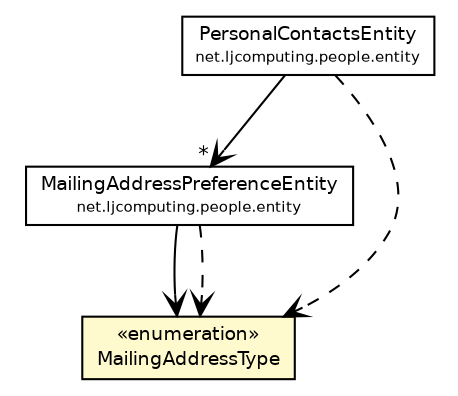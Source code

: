 #!/usr/local/bin/dot
#
# Class diagram 
# Generated by UMLGraph version R5_6 (http://www.umlgraph.org/)
#

digraph G {
	edge [fontname="Helvetica",fontsize=10,labelfontname="Helvetica",labelfontsize=10];
	node [fontname="Helvetica",fontsize=10,shape=plaintext];
	nodesep=0.25;
	ranksep=0.5;
	// net.ljcomputing.people.entity.PersonalContactsEntity
	c1003 [label=<<table title="net.ljcomputing.people.entity.PersonalContactsEntity" border="0" cellborder="1" cellspacing="0" cellpadding="2" port="p" href="../entity/PersonalContactsEntity.html">
		<tr><td><table border="0" cellspacing="0" cellpadding="1">
<tr><td align="center" balign="center"> PersonalContactsEntity </td></tr>
<tr><td align="center" balign="center"><font point-size="7.0"> net.ljcomputing.people.entity </font></td></tr>
		</table></td></tr>
		</table>>, URL="../entity/PersonalContactsEntity.html", fontname="Helvetica", fontcolor="black", fontsize=9.0];
	// net.ljcomputing.people.entity.MailingAddressPreferenceEntity
	c1010 [label=<<table title="net.ljcomputing.people.entity.MailingAddressPreferenceEntity" border="0" cellborder="1" cellspacing="0" cellpadding="2" port="p" href="../entity/MailingAddressPreferenceEntity.html">
		<tr><td><table border="0" cellspacing="0" cellpadding="1">
<tr><td align="center" balign="center"> MailingAddressPreferenceEntity </td></tr>
<tr><td align="center" balign="center"><font point-size="7.0"> net.ljcomputing.people.entity </font></td></tr>
		</table></td></tr>
		</table>>, URL="../entity/MailingAddressPreferenceEntity.html", fontname="Helvetica", fontcolor="black", fontsize=9.0];
	// net.ljcomputing.people.domain.MailingAddressType
	c1015 [label=<<table title="net.ljcomputing.people.domain.MailingAddressType" border="0" cellborder="1" cellspacing="0" cellpadding="2" port="p" bgcolor="lemonChiffon" href="./MailingAddressType.html">
		<tr><td><table border="0" cellspacing="0" cellpadding="1">
<tr><td align="center" balign="center"> &#171;enumeration&#187; </td></tr>
<tr><td align="center" balign="center"> MailingAddressType </td></tr>
		</table></td></tr>
		</table>>, URL="./MailingAddressType.html", fontname="Helvetica", fontcolor="black", fontsize=9.0];
	// net.ljcomputing.people.entity.PersonalContactsEntity NAVASSOC net.ljcomputing.people.entity.MailingAddressPreferenceEntity
	c1003:p -> c1010:p [taillabel="", label="", headlabel="*", fontname="Helvetica", fontcolor="black", fontsize=10.0, color="black", arrowhead=open];
	// net.ljcomputing.people.entity.MailingAddressPreferenceEntity NAVASSOC net.ljcomputing.people.domain.MailingAddressType
	c1010:p -> c1015:p [taillabel="", label="", headlabel="", fontname="Helvetica", fontcolor="black", fontsize=10.0, color="black", arrowhead=open];
	// net.ljcomputing.people.entity.PersonalContactsEntity DEPEND net.ljcomputing.people.domain.MailingAddressType
	c1003:p -> c1015:p [taillabel="", label="", headlabel="", fontname="Helvetica", fontcolor="black", fontsize=10.0, color="black", arrowhead=open, style=dashed];
	// net.ljcomputing.people.entity.MailingAddressPreferenceEntity DEPEND net.ljcomputing.people.domain.MailingAddressType
	c1010:p -> c1015:p [taillabel="", label="", headlabel="", fontname="Helvetica", fontcolor="black", fontsize=10.0, color="black", arrowhead=open, style=dashed];
}

